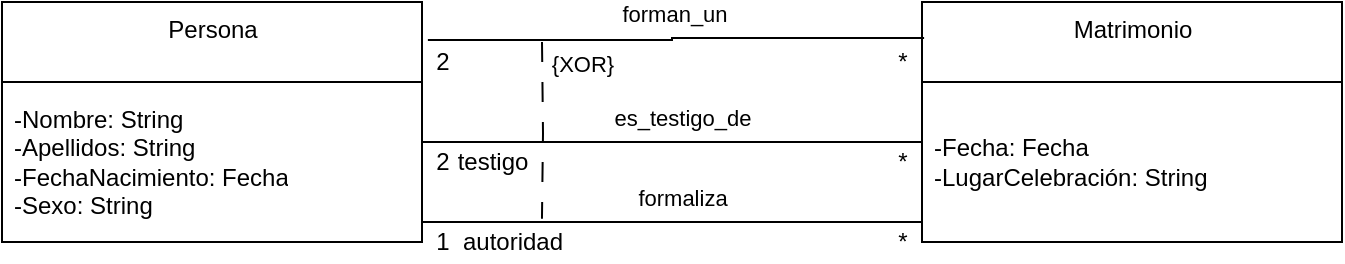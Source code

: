 <mxfile version="15.4.0" type="device"><diagram id="JYti9Ue0YmbNm_9KxpEI" name="Page-1"><mxGraphModel dx="948" dy="545" grid="1" gridSize="10" guides="1" tooltips="1" connect="1" arrows="1" fold="1" page="1" pageScale="1" pageWidth="850" pageHeight="1100" math="0" shadow="0"><root><mxCell id="0"/><mxCell id="1" parent="0"/><mxCell id="NaW7hmfVB_x-az3tS4ZZ-2" value="Persona" style="swimlane;fontStyle=0;align=center;verticalAlign=top;childLayout=stackLayout;horizontal=1;startSize=40;horizontalStack=0;resizeParent=1;resizeParentMax=0;resizeLast=0;collapsible=0;marginBottom=0;html=1;" parent="1" vertex="1"><mxGeometry x="190" y="380" width="210" height="120" as="geometry"/></mxCell><mxCell id="NaW7hmfVB_x-az3tS4ZZ-3" value="-Nombre: String&lt;br&gt;-Apellidos: String&lt;br&gt;-FechaNacimiento: Fecha&lt;br&gt;-Sexo: String" style="text;html=1;strokeColor=none;fillColor=none;align=left;verticalAlign=middle;spacingLeft=4;spacingRight=4;overflow=hidden;rotatable=0;points=[[0,0.5],[1,0.5]];portConstraint=eastwest;" parent="NaW7hmfVB_x-az3tS4ZZ-2" vertex="1"><mxGeometry y="40" width="210" height="80" as="geometry"/></mxCell><mxCell id="NaW7hmfVB_x-az3tS4ZZ-4" value="Matrimonio" style="swimlane;fontStyle=0;align=center;verticalAlign=top;childLayout=stackLayout;horizontal=1;startSize=40;horizontalStack=0;resizeParent=1;resizeParentMax=0;resizeLast=0;collapsible=0;marginBottom=0;html=1;" parent="1" vertex="1"><mxGeometry x="650" y="380" width="210" height="120" as="geometry"/></mxCell><mxCell id="NaW7hmfVB_x-az3tS4ZZ-5" value="-Fecha: Fecha&lt;br&gt;-LugarCelebración: String" style="text;html=1;strokeColor=none;fillColor=none;align=left;verticalAlign=middle;spacingLeft=4;spacingRight=4;overflow=hidden;rotatable=0;points=[[0,0.5],[1,0.5]];portConstraint=eastwest;" parent="NaW7hmfVB_x-az3tS4ZZ-4" vertex="1"><mxGeometry y="40" width="210" height="80" as="geometry"/></mxCell><mxCell id="NaW7hmfVB_x-az3tS4ZZ-6" value="forman_un" style="endArrow=none;html=1;endSize=12;startArrow=none;startSize=14;startFill=0;edgeStyle=orthogonalEdgeStyle;align=center;verticalAlign=bottom;endFill=0;rounded=0;exitX=1.014;exitY=0.158;exitDx=0;exitDy=0;exitPerimeter=0;entryX=0.005;entryY=0.15;entryDx=0;entryDy=0;entryPerimeter=0;" parent="1" source="NaW7hmfVB_x-az3tS4ZZ-2" target="NaW7hmfVB_x-az3tS4ZZ-4" edge="1"><mxGeometry y="3" relative="1" as="geometry"><mxPoint x="420" y="400" as="sourcePoint"/><mxPoint x="580" y="400" as="targetPoint"/></mxGeometry></mxCell><mxCell id="NaW7hmfVB_x-az3tS4ZZ-7" value="2" style="text;html=1;align=center;verticalAlign=middle;resizable=0;points=[];autosize=1;strokeColor=none;fillColor=none;" parent="1" vertex="1"><mxGeometry x="400" y="400" width="20" height="20" as="geometry"/></mxCell><mxCell id="NaW7hmfVB_x-az3tS4ZZ-8" value="*" style="text;html=1;align=center;verticalAlign=middle;resizable=0;points=[];autosize=1;strokeColor=none;fillColor=none;" parent="1" vertex="1"><mxGeometry x="630" y="400" width="20" height="20" as="geometry"/></mxCell><mxCell id="NaW7hmfVB_x-az3tS4ZZ-9" value="es_testigo_de" style="endArrow=none;html=1;endSize=12;startArrow=none;startSize=14;startFill=0;edgeStyle=orthogonalEdgeStyle;align=center;verticalAlign=bottom;endFill=0;rounded=0;" parent="1" source="NaW7hmfVB_x-az3tS4ZZ-3" edge="1"><mxGeometry y="3" relative="1" as="geometry"><mxPoint x="401.84" y="460.96" as="sourcePoint"/><mxPoint x="650" y="440" as="targetPoint"/><Array as="points"><mxPoint x="650" y="450"/></Array></mxGeometry></mxCell><mxCell id="NaW7hmfVB_x-az3tS4ZZ-10" value="*" style="text;html=1;align=center;verticalAlign=middle;resizable=0;points=[];autosize=1;strokeColor=none;fillColor=none;" parent="1" vertex="1"><mxGeometry x="630" y="450" width="20" height="20" as="geometry"/></mxCell><mxCell id="NaW7hmfVB_x-az3tS4ZZ-11" value="2" style="text;html=1;align=center;verticalAlign=middle;resizable=0;points=[];autosize=1;strokeColor=none;fillColor=none;" parent="1" vertex="1"><mxGeometry x="400" y="450" width="20" height="20" as="geometry"/></mxCell><mxCell id="NaW7hmfVB_x-az3tS4ZZ-12" value="formaliza" style="endArrow=none;html=1;endSize=12;startArrow=none;startSize=14;startFill=0;edgeStyle=orthogonalEdgeStyle;align=center;verticalAlign=bottom;endFill=0;rounded=0;" parent="1" edge="1"><mxGeometry y="3" relative="1" as="geometry"><mxPoint x="400" y="490" as="sourcePoint"/><mxPoint x="650" y="480" as="targetPoint"/><Array as="points"><mxPoint x="650" y="490"/></Array></mxGeometry></mxCell><mxCell id="NaW7hmfVB_x-az3tS4ZZ-13" value="*" style="text;html=1;align=center;verticalAlign=middle;resizable=0;points=[];autosize=1;strokeColor=none;fillColor=none;" parent="1" vertex="1"><mxGeometry x="630" y="490" width="20" height="20" as="geometry"/></mxCell><mxCell id="NaW7hmfVB_x-az3tS4ZZ-14" value="1" style="text;html=1;align=center;verticalAlign=middle;resizable=0;points=[];autosize=1;strokeColor=none;fillColor=none;" parent="1" vertex="1"><mxGeometry x="400" y="490" width="20" height="20" as="geometry"/></mxCell><mxCell id="NaW7hmfVB_x-az3tS4ZZ-15" value="testigo" style="text;html=1;align=center;verticalAlign=middle;resizable=0;points=[];autosize=1;strokeColor=none;fillColor=none;" parent="1" vertex="1"><mxGeometry x="410" y="450" width="50" height="20" as="geometry"/></mxCell><mxCell id="NaW7hmfVB_x-az3tS4ZZ-16" value="autoridad" style="text;html=1;align=center;verticalAlign=middle;resizable=0;points=[];autosize=1;strokeColor=none;fillColor=none;" parent="1" vertex="1"><mxGeometry x="410" y="490" width="70" height="20" as="geometry"/></mxCell><mxCell id="In58WikVZzK149QZIHiU-1" value="{XOR}" style="endArrow=none;startArrow=none;endFill=0;startFill=0;endSize=8;html=1;verticalAlign=bottom;dashed=1;labelBackgroundColor=none;dashPattern=10 10;rounded=0;edgeStyle=orthogonalEdgeStyle;entryX=0.714;entryY=-0.083;entryDx=0;entryDy=0;entryPerimeter=0;" edge="1" parent="1" target="NaW7hmfVB_x-az3tS4ZZ-16"><mxGeometry x="-0.547" y="20" width="160" relative="1" as="geometry"><mxPoint x="460" y="400" as="sourcePoint"/><mxPoint x="460" y="480" as="targetPoint"/><mxPoint as="offset"/></mxGeometry></mxCell></root></mxGraphModel></diagram></mxfile>